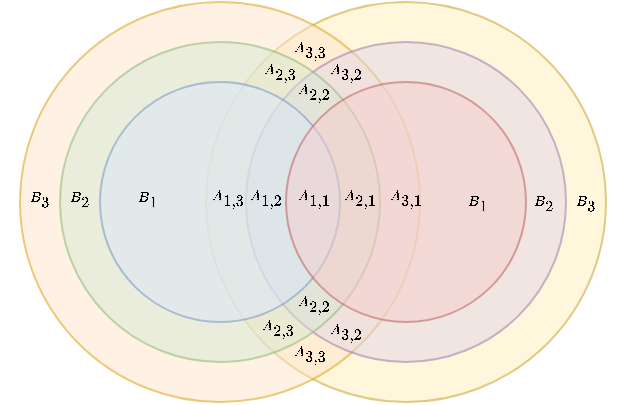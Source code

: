 <mxfile version="20.2.3" type="device"><diagram id="WUBHc-pgt2fzgMRwGX6c" name="Pagina-1"><mxGraphModel dx="361" dy="248" grid="1" gridSize="10" guides="1" tooltips="1" connect="1" arrows="1" fold="1" page="1" pageScale="1" pageWidth="827" pageHeight="1169" math="1" shadow="0"><root><mxCell id="0"/><mxCell id="1" parent="0"/><mxCell id="gHVefr5EZ3KAjAMUDERQ-6" value="" style="ellipse;whiteSpace=wrap;html=1;fillColor=#fff2cc;strokeColor=#d6b656;opacity=70;" vertex="1" parent="1"><mxGeometry x="253" y="280" width="200" height="200" as="geometry"/></mxCell><mxCell id="gHVefr5EZ3KAjAMUDERQ-5" value="" style="ellipse;whiteSpace=wrap;html=1;fillColor=#ffe6cc;strokeColor=#d79b00;opacity=50;fontSize=8;" vertex="1" parent="1"><mxGeometry x="160" y="280" width="200" height="200" as="geometry"/></mxCell><mxCell id="gHVefr5EZ3KAjAMUDERQ-4" value="" style="ellipse;whiteSpace=wrap;html=1;fillColor=#e1d5e7;strokeColor=#9673a6;opacity=50;" vertex="1" parent="1"><mxGeometry x="273" y="300" width="160" height="160" as="geometry"/></mxCell><mxCell id="gHVefr5EZ3KAjAMUDERQ-3" value="" style="ellipse;whiteSpace=wrap;html=1;fillColor=#d5e8d4;strokeColor=#82b366;opacity=50;fontSize=8;" vertex="1" parent="1"><mxGeometry x="180" y="300" width="160" height="160" as="geometry"/></mxCell><mxCell id="gHVefr5EZ3KAjAMUDERQ-1" value="" style="ellipse;whiteSpace=wrap;html=1;fillColor=#dae8fc;strokeColor=#6c8ebf;opacity=50;fontSize=8;" vertex="1" parent="1"><mxGeometry x="200" y="320" width="120" height="120" as="geometry"/></mxCell><mxCell id="gHVefr5EZ3KAjAMUDERQ-2" value="" style="ellipse;whiteSpace=wrap;html=1;fillColor=#f8cecc;strokeColor=#b85450;opacity=50;" vertex="1" parent="1"><mxGeometry x="293" y="320" width="120" height="120" as="geometry"/></mxCell><mxCell id="gHVefr5EZ3KAjAMUDERQ-7" value="&lt;font style=&quot;font-size: 6px;&quot;&gt;\(A_{1,1}\)&lt;/font&gt;" style="text;html=1;strokeColor=none;fillColor=none;align=center;verticalAlign=middle;whiteSpace=wrap;rounded=0;opacity=50;fontSize=6;" vertex="1" parent="1"><mxGeometry x="287" y="363" width="40" height="30" as="geometry"/></mxCell><mxCell id="gHVefr5EZ3KAjAMUDERQ-8" value="&lt;font style=&quot;font-size: 6px;&quot;&gt;\(A_{1,2}\)&lt;/font&gt;" style="text;html=1;strokeColor=none;fillColor=none;align=center;verticalAlign=middle;whiteSpace=wrap;rounded=0;opacity=50;fontSize=6;" vertex="1" parent="1"><mxGeometry x="263" y="363" width="40" height="30" as="geometry"/></mxCell><mxCell id="gHVefr5EZ3KAjAMUDERQ-9" value="&lt;font style=&quot;font-size: 6px;&quot;&gt;\(A_{2,1}\)&lt;/font&gt;" style="text;html=1;strokeColor=none;fillColor=none;align=center;verticalAlign=middle;whiteSpace=wrap;rounded=0;opacity=50;fontSize=6;" vertex="1" parent="1"><mxGeometry x="310" y="363" width="40" height="30" as="geometry"/></mxCell><mxCell id="gHVefr5EZ3KAjAMUDERQ-10" value="&lt;font style=&quot;font-size: 6px;&quot;&gt;\(A_{3,1}\)&lt;/font&gt;" style="text;html=1;strokeColor=none;fillColor=none;align=center;verticalAlign=middle;whiteSpace=wrap;rounded=0;opacity=50;fontSize=6;" vertex="1" parent="1"><mxGeometry x="333" y="363" width="40" height="30" as="geometry"/></mxCell><mxCell id="gHVefr5EZ3KAjAMUDERQ-11" value="&lt;font style=&quot;font-size: 6px;&quot;&gt;\(A_{1,3}\)&lt;/font&gt;" style="text;html=1;strokeColor=none;fillColor=none;align=center;verticalAlign=middle;whiteSpace=wrap;rounded=0;opacity=50;fontSize=6;" vertex="1" parent="1"><mxGeometry x="244" y="363" width="40" height="30" as="geometry"/></mxCell><mxCell id="gHVefr5EZ3KAjAMUDERQ-12" value="&lt;font style=&quot;font-size: 6px;&quot;&gt;\(A_{2,2}\)&lt;/font&gt;" style="text;html=1;strokeColor=none;fillColor=none;align=center;verticalAlign=middle;whiteSpace=wrap;rounded=0;opacity=50;fontSize=6;" vertex="1" parent="1"><mxGeometry x="287" y="310" width="40" height="30" as="geometry"/></mxCell><mxCell id="gHVefr5EZ3KAjAMUDERQ-13" value="&lt;font style=&quot;font-size: 6px;&quot;&gt;\(A_{2,2}\)&lt;/font&gt;" style="text;html=1;strokeColor=none;fillColor=none;align=center;verticalAlign=middle;whiteSpace=wrap;rounded=0;opacity=50;fontSize=6;" vertex="1" parent="1"><mxGeometry x="287" y="416" width="40" height="30" as="geometry"/></mxCell><mxCell id="gHVefr5EZ3KAjAMUDERQ-14" value="&lt;font style=&quot;font-size: 6px;&quot;&gt;\(A_{2,3}\)&lt;/font&gt;" style="text;html=1;strokeColor=none;fillColor=none;align=center;verticalAlign=middle;whiteSpace=wrap;rounded=0;opacity=50;fontSize=6;" vertex="1" parent="1"><mxGeometry x="270" y="300" width="40" height="30" as="geometry"/></mxCell><mxCell id="gHVefr5EZ3KAjAMUDERQ-15" value="&lt;font style=&quot;font-size: 6px;&quot;&gt;\(A_{2,3}\)&lt;/font&gt;" style="text;html=1;strokeColor=none;fillColor=none;align=center;verticalAlign=middle;whiteSpace=wrap;rounded=0;opacity=50;fontSize=6;" vertex="1" parent="1"><mxGeometry x="269" y="428" width="40" height="30" as="geometry"/></mxCell><mxCell id="gHVefr5EZ3KAjAMUDERQ-16" value="&lt;font style=&quot;font-size: 6px;&quot;&gt;\(A_{3,2}\)&lt;/font&gt;" style="text;html=1;strokeColor=none;fillColor=none;align=center;verticalAlign=middle;whiteSpace=wrap;rounded=0;opacity=50;fontSize=6;" vertex="1" parent="1"><mxGeometry x="303" y="430" width="40" height="30" as="geometry"/></mxCell><mxCell id="gHVefr5EZ3KAjAMUDERQ-17" value="&lt;font style=&quot;font-size: 6px;&quot;&gt;\(A_{3,2}\)&lt;/font&gt;" style="text;html=1;strokeColor=none;fillColor=none;align=center;verticalAlign=middle;whiteSpace=wrap;rounded=0;opacity=50;fontSize=6;" vertex="1" parent="1"><mxGeometry x="303" y="300" width="40" height="30" as="geometry"/></mxCell><mxCell id="gHVefr5EZ3KAjAMUDERQ-18" value="&lt;font style=&quot;font-size: 6px;&quot;&gt;\(A_{3,3}\)&lt;/font&gt;" style="text;html=1;strokeColor=none;fillColor=none;align=center;verticalAlign=middle;whiteSpace=wrap;rounded=0;opacity=50;fontSize=6;" vertex="1" parent="1"><mxGeometry x="285" y="289" width="40" height="30" as="geometry"/></mxCell><mxCell id="gHVefr5EZ3KAjAMUDERQ-19" value="&lt;font style=&quot;font-size: 6px;&quot;&gt;\(A_{3,3}\)&lt;/font&gt;" style="text;html=1;strokeColor=none;fillColor=none;align=center;verticalAlign=middle;whiteSpace=wrap;rounded=0;opacity=50;fontSize=6;" vertex="1" parent="1"><mxGeometry x="285" y="441" width="40" height="30" as="geometry"/></mxCell><mxCell id="gHVefr5EZ3KAjAMUDERQ-20" value="&lt;font style=&quot;font-size: 6px;&quot;&gt;\(B_{1}\)&lt;/font&gt;" style="text;html=1;strokeColor=none;fillColor=none;align=center;verticalAlign=middle;whiteSpace=wrap;rounded=0;opacity=50;fontSize=6;" vertex="1" parent="1"><mxGeometry x="204" y="363" width="40" height="30" as="geometry"/></mxCell><mxCell id="gHVefr5EZ3KAjAMUDERQ-21" value="&lt;font style=&quot;font-size: 6px;&quot;&gt;\(B_{2}\)&lt;/font&gt;" style="text;html=1;strokeColor=none;fillColor=none;align=center;verticalAlign=middle;whiteSpace=wrap;rounded=0;opacity=50;fontSize=6;" vertex="1" parent="1"><mxGeometry x="170" y="363" width="40" height="30" as="geometry"/></mxCell><mxCell id="gHVefr5EZ3KAjAMUDERQ-22" value="&lt;font style=&quot;font-size: 6px;&quot;&gt;\(B_{3}\)&lt;/font&gt;" style="text;html=1;strokeColor=none;fillColor=none;align=center;verticalAlign=middle;whiteSpace=wrap;rounded=0;opacity=50;fontSize=6;" vertex="1" parent="1"><mxGeometry x="150" y="363" width="40" height="30" as="geometry"/></mxCell><mxCell id="gHVefr5EZ3KAjAMUDERQ-23" value="&lt;font style=&quot;font-size: 6px;&quot;&gt;\(B_{1}\)&lt;/font&gt;" style="text;html=1;strokeColor=none;fillColor=none;align=center;verticalAlign=middle;whiteSpace=wrap;rounded=0;opacity=50;fontSize=6;" vertex="1" parent="1"><mxGeometry x="369" y="365" width="40" height="30" as="geometry"/></mxCell><mxCell id="gHVefr5EZ3KAjAMUDERQ-24" value="&lt;font style=&quot;font-size: 6px;&quot;&gt;\(B_{2}\)&lt;/font&gt;" style="text;html=1;strokeColor=none;fillColor=none;align=center;verticalAlign=middle;whiteSpace=wrap;rounded=0;opacity=50;fontSize=6;" vertex="1" parent="1"><mxGeometry x="402" y="365" width="40" height="30" as="geometry"/></mxCell><mxCell id="gHVefr5EZ3KAjAMUDERQ-25" value="&lt;font style=&quot;font-size: 6px;&quot;&gt;\(B_{3}\)&lt;/font&gt;" style="text;html=1;strokeColor=none;fillColor=none;align=center;verticalAlign=middle;whiteSpace=wrap;rounded=0;opacity=50;fontSize=6;" vertex="1" parent="1"><mxGeometry x="423" y="365" width="40" height="30" as="geometry"/></mxCell></root></mxGraphModel></diagram></mxfile>
